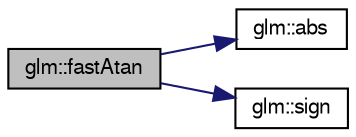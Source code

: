 digraph G
{
  bgcolor="transparent";
  edge [fontname="FreeSans",fontsize=10,labelfontname="FreeSans",labelfontsize=10];
  node [fontname="FreeSans",fontsize=10,shape=record];
  rankdir=LR;
  Node1 [label="glm::fastAtan",height=0.2,width=0.4,color="black", fillcolor="grey75", style="filled" fontcolor="black"];
  Node1 -> Node2 [color="midnightblue",fontsize=10,style="solid"];
  Node2 [label="glm::abs",height=0.2,width=0.4,color="black",URL="$group__core__func__common.html#gab4b95b47f2918ce6e7ac279a0ba27c1"];
  Node1 -> Node3 [color="midnightblue",fontsize=10,style="solid"];
  Node3 [label="glm::sign",height=0.2,width=0.4,color="black",URL="$group__core__func__common.html#g74ce53889485c33ac9d81d2b27165c80"];
}
